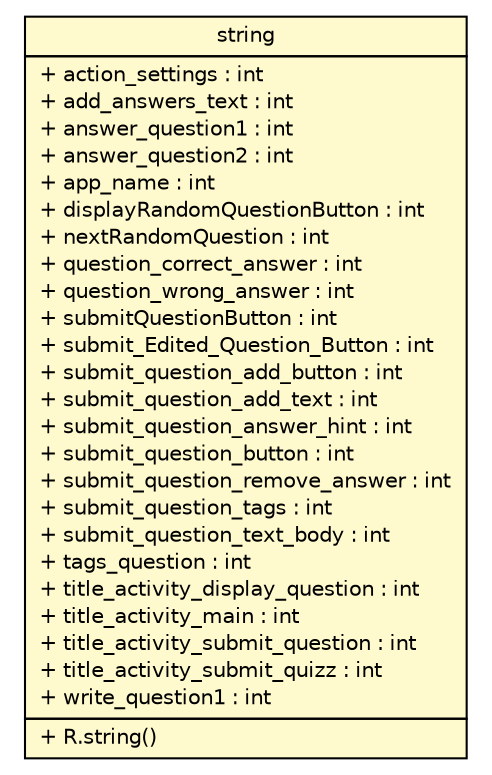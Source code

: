 #!/usr/local/bin/dot
#
# Class diagram 
# Generated by UMLGraph version R5_6_6-1-g9240c4 (http://www.umlgraph.org/)
#

digraph G {
	edge [fontname="Helvetica",fontsize=10,labelfontname="Helvetica",labelfontsize=10];
	node [fontname="Helvetica",fontsize=10,shape=plaintext];
	nodesep=0.25;
	ranksep=0.5;
	// epfl.sweng.R.string
	c670 [label=<<table title="epfl.sweng.R.string" border="0" cellborder="1" cellspacing="0" cellpadding="2" port="p" bgcolor="lemonChiffon" href="./R.string.html">
		<tr><td><table border="0" cellspacing="0" cellpadding="1">
<tr><td align="center" balign="center"> string </td></tr>
		</table></td></tr>
		<tr><td><table border="0" cellspacing="0" cellpadding="1">
<tr><td align="left" balign="left"> + action_settings : int </td></tr>
<tr><td align="left" balign="left"> + add_answers_text : int </td></tr>
<tr><td align="left" balign="left"> + answer_question1 : int </td></tr>
<tr><td align="left" balign="left"> + answer_question2 : int </td></tr>
<tr><td align="left" balign="left"> + app_name : int </td></tr>
<tr><td align="left" balign="left"> + displayRandomQuestionButton : int </td></tr>
<tr><td align="left" balign="left"> + nextRandomQuestion : int </td></tr>
<tr><td align="left" balign="left"> + question_correct_answer : int </td></tr>
<tr><td align="left" balign="left"> + question_wrong_answer : int </td></tr>
<tr><td align="left" balign="left"> + submitQuestionButton : int </td></tr>
<tr><td align="left" balign="left"> + submit_Edited_Question_Button : int </td></tr>
<tr><td align="left" balign="left"> + submit_question_add_button : int </td></tr>
<tr><td align="left" balign="left"> + submit_question_add_text : int </td></tr>
<tr><td align="left" balign="left"> + submit_question_answer_hint : int </td></tr>
<tr><td align="left" balign="left"> + submit_question_button : int </td></tr>
<tr><td align="left" balign="left"> + submit_question_remove_answer : int </td></tr>
<tr><td align="left" balign="left"> + submit_question_tags : int </td></tr>
<tr><td align="left" balign="left"> + submit_question_text_body : int </td></tr>
<tr><td align="left" balign="left"> + tags_question : int </td></tr>
<tr><td align="left" balign="left"> + title_activity_display_question : int </td></tr>
<tr><td align="left" balign="left"> + title_activity_main : int </td></tr>
<tr><td align="left" balign="left"> + title_activity_submit_question : int </td></tr>
<tr><td align="left" balign="left"> + title_activity_submit_quizz : int </td></tr>
<tr><td align="left" balign="left"> + write_question1 : int </td></tr>
		</table></td></tr>
		<tr><td><table border="0" cellspacing="0" cellpadding="1">
<tr><td align="left" balign="left"> + R.string() </td></tr>
		</table></td></tr>
		</table>>, URL="./R.string.html", fontname="Helvetica", fontcolor="black", fontsize=10.0];
}

